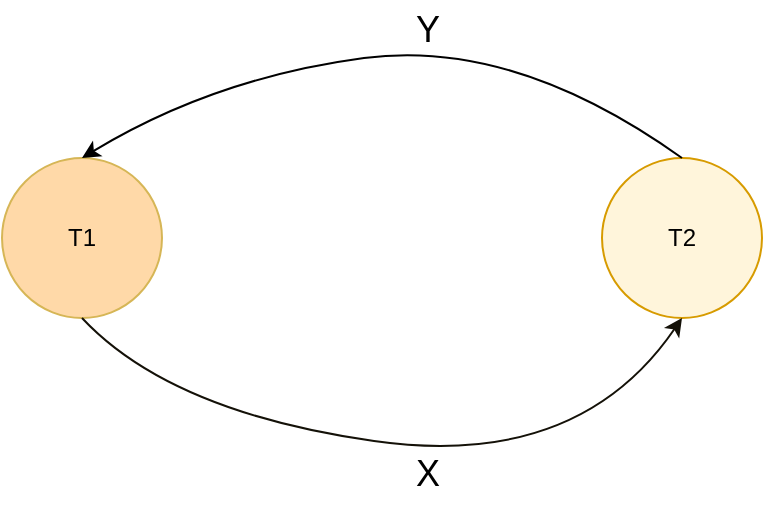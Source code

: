 <mxfile version="20.5.3" type="github">
  <diagram id="sAWx36ydtWWE4M-5tckW" name="Página-1">
    <mxGraphModel dx="1438" dy="539" grid="0" gridSize="10" guides="1" tooltips="1" connect="1" arrows="1" fold="1" page="0" pageScale="1" pageWidth="827" pageHeight="1169" math="0" shadow="0">
      <root>
        <mxCell id="0" />
        <mxCell id="1" parent="0" />
        <mxCell id="gKTv8fwXuYwzSDmj0MgK-1" value="T2" style="ellipse;whiteSpace=wrap;html=1;aspect=fixed;fillColor=#FFF5DB;strokeColor=#d79b00;" vertex="1" parent="1">
          <mxGeometry x="292" y="211" width="80" height="80" as="geometry" />
        </mxCell>
        <mxCell id="gKTv8fwXuYwzSDmj0MgK-2" value="T1" style="ellipse;whiteSpace=wrap;html=1;aspect=fixed;fillColor=#FFD9A8;strokeColor=#d6b656;" vertex="1" parent="1">
          <mxGeometry x="-8" y="211" width="80" height="80" as="geometry" />
        </mxCell>
        <mxCell id="gKTv8fwXuYwzSDmj0MgK-12" value="" style="curved=1;endArrow=classic;html=1;rounded=0;elbow=vertical;exitX=0.5;exitY=1;exitDx=0;exitDy=0;entryX=0.5;entryY=1;entryDx=0;entryDy=0;endFill=1;fillColor=#fff2cc;strokeColor=#141108;" edge="1" parent="1" source="gKTv8fwXuYwzSDmj0MgK-2" target="gKTv8fwXuYwzSDmj0MgK-1">
          <mxGeometry width="50" height="50" relative="1" as="geometry">
            <mxPoint x="50" y="327" as="sourcePoint" />
            <mxPoint x="326" y="327" as="targetPoint" />
            <Array as="points">
              <mxPoint x="76" y="338" />
              <mxPoint x="280" y="367" />
            </Array>
          </mxGeometry>
        </mxCell>
        <mxCell id="gKTv8fwXuYwzSDmj0MgK-14" value="" style="curved=1;endArrow=none;html=1;rounded=0;elbow=vertical;exitX=0.5;exitY=0;exitDx=0;exitDy=0;entryX=0.5;entryY=0;entryDx=0;entryDy=0;endFill=0;startArrow=classic;startFill=1;" edge="1" parent="1" source="gKTv8fwXuYwzSDmj0MgK-2" target="gKTv8fwXuYwzSDmj0MgK-1">
          <mxGeometry width="50" height="50" relative="1" as="geometry">
            <mxPoint x="292" y="344" as="sourcePoint" />
            <mxPoint x="342" y="294" as="targetPoint" />
            <Array as="points">
              <mxPoint x="98" y="171" />
              <mxPoint x="248" y="151" />
            </Array>
          </mxGeometry>
        </mxCell>
        <mxCell id="gKTv8fwXuYwzSDmj0MgK-15" value="&lt;font style=&quot;font-size: 18px;&quot;&gt;X&lt;/font&gt;" style="text;html=1;strokeColor=none;fillColor=none;align=center;verticalAlign=middle;whiteSpace=wrap;rounded=0;" vertex="1" parent="1">
          <mxGeometry x="172" y="351" width="66" height="36" as="geometry" />
        </mxCell>
        <mxCell id="gKTv8fwXuYwzSDmj0MgK-16" value="&lt;font style=&quot;font-size: 18px;&quot;&gt;Y&lt;/font&gt;" style="text;html=1;strokeColor=none;fillColor=none;align=center;verticalAlign=middle;whiteSpace=wrap;rounded=0;rotation=0;" vertex="1" parent="1">
          <mxGeometry x="175" y="132" width="60" height="30" as="geometry" />
        </mxCell>
      </root>
    </mxGraphModel>
  </diagram>
</mxfile>
